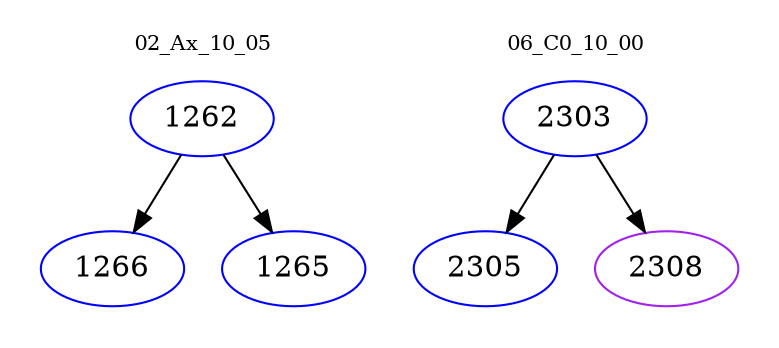 digraph{
subgraph cluster_0 {
color = white
label = "02_Ax_10_05";
fontsize=10;
T0_1262 [label="1262", color="blue"]
T0_1262 -> T0_1266 [color="black"]
T0_1266 [label="1266", color="blue"]
T0_1262 -> T0_1265 [color="black"]
T0_1265 [label="1265", color="blue"]
}
subgraph cluster_1 {
color = white
label = "06_C0_10_00";
fontsize=10;
T1_2303 [label="2303", color="blue"]
T1_2303 -> T1_2305 [color="black"]
T1_2305 [label="2305", color="blue"]
T1_2303 -> T1_2308 [color="black"]
T1_2308 [label="2308", color="purple"]
}
}

